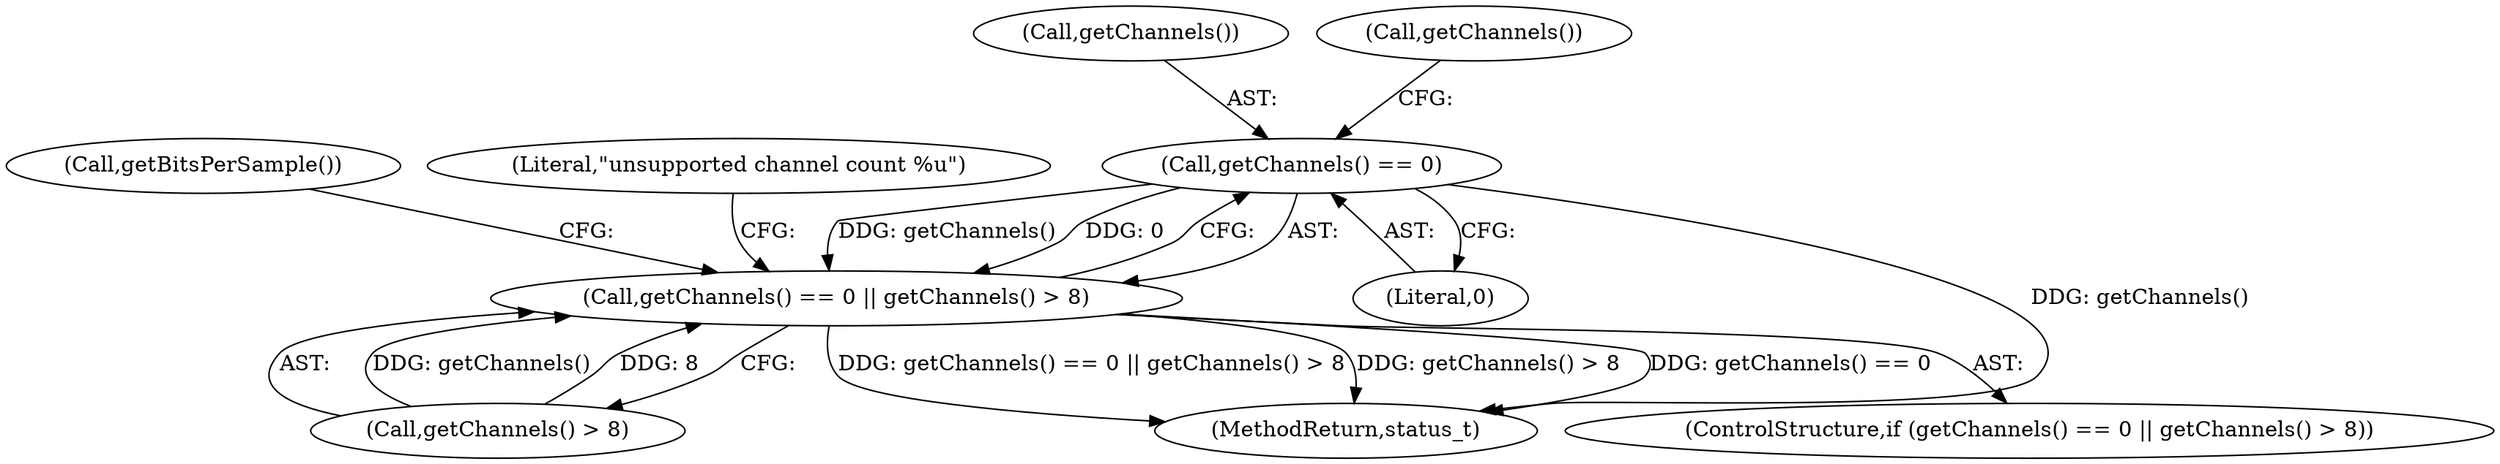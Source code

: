 digraph "1_Android_acc192347665943ca674acf117e4f74a88436922_10@del" {
"1000168" [label="(Call,getChannels() == 0)"];
"1000167" [label="(Call,getChannels() == 0 || getChannels() > 8)"];
"1000181" [label="(Call,getBitsPerSample())"];
"1000169" [label="(Call,getChannels())"];
"1000170" [label="(Literal,0)"];
"1000167" [label="(Call,getChannels() == 0 || getChannels() > 8)"];
"1000300" [label="(MethodReturn,status_t)"];
"1000171" [label="(Call,getChannels() > 8)"];
"1000166" [label="(ControlStructure,if (getChannels() == 0 || getChannels() > 8))"];
"1000176" [label="(Literal,\"unsupported channel count %u\")"];
"1000168" [label="(Call,getChannels() == 0)"];
"1000172" [label="(Call,getChannels())"];
"1000168" -> "1000167"  [label="AST: "];
"1000168" -> "1000170"  [label="CFG: "];
"1000169" -> "1000168"  [label="AST: "];
"1000170" -> "1000168"  [label="AST: "];
"1000172" -> "1000168"  [label="CFG: "];
"1000167" -> "1000168"  [label="CFG: "];
"1000168" -> "1000300"  [label="DDG: getChannels()"];
"1000168" -> "1000167"  [label="DDG: getChannels()"];
"1000168" -> "1000167"  [label="DDG: 0"];
"1000167" -> "1000166"  [label="AST: "];
"1000167" -> "1000171"  [label="CFG: "];
"1000171" -> "1000167"  [label="AST: "];
"1000176" -> "1000167"  [label="CFG: "];
"1000181" -> "1000167"  [label="CFG: "];
"1000167" -> "1000300"  [label="DDG: getChannels() == 0"];
"1000167" -> "1000300"  [label="DDG: getChannels() == 0 || getChannels() > 8"];
"1000167" -> "1000300"  [label="DDG: getChannels() > 8"];
"1000171" -> "1000167"  [label="DDG: getChannels()"];
"1000171" -> "1000167"  [label="DDG: 8"];
}
